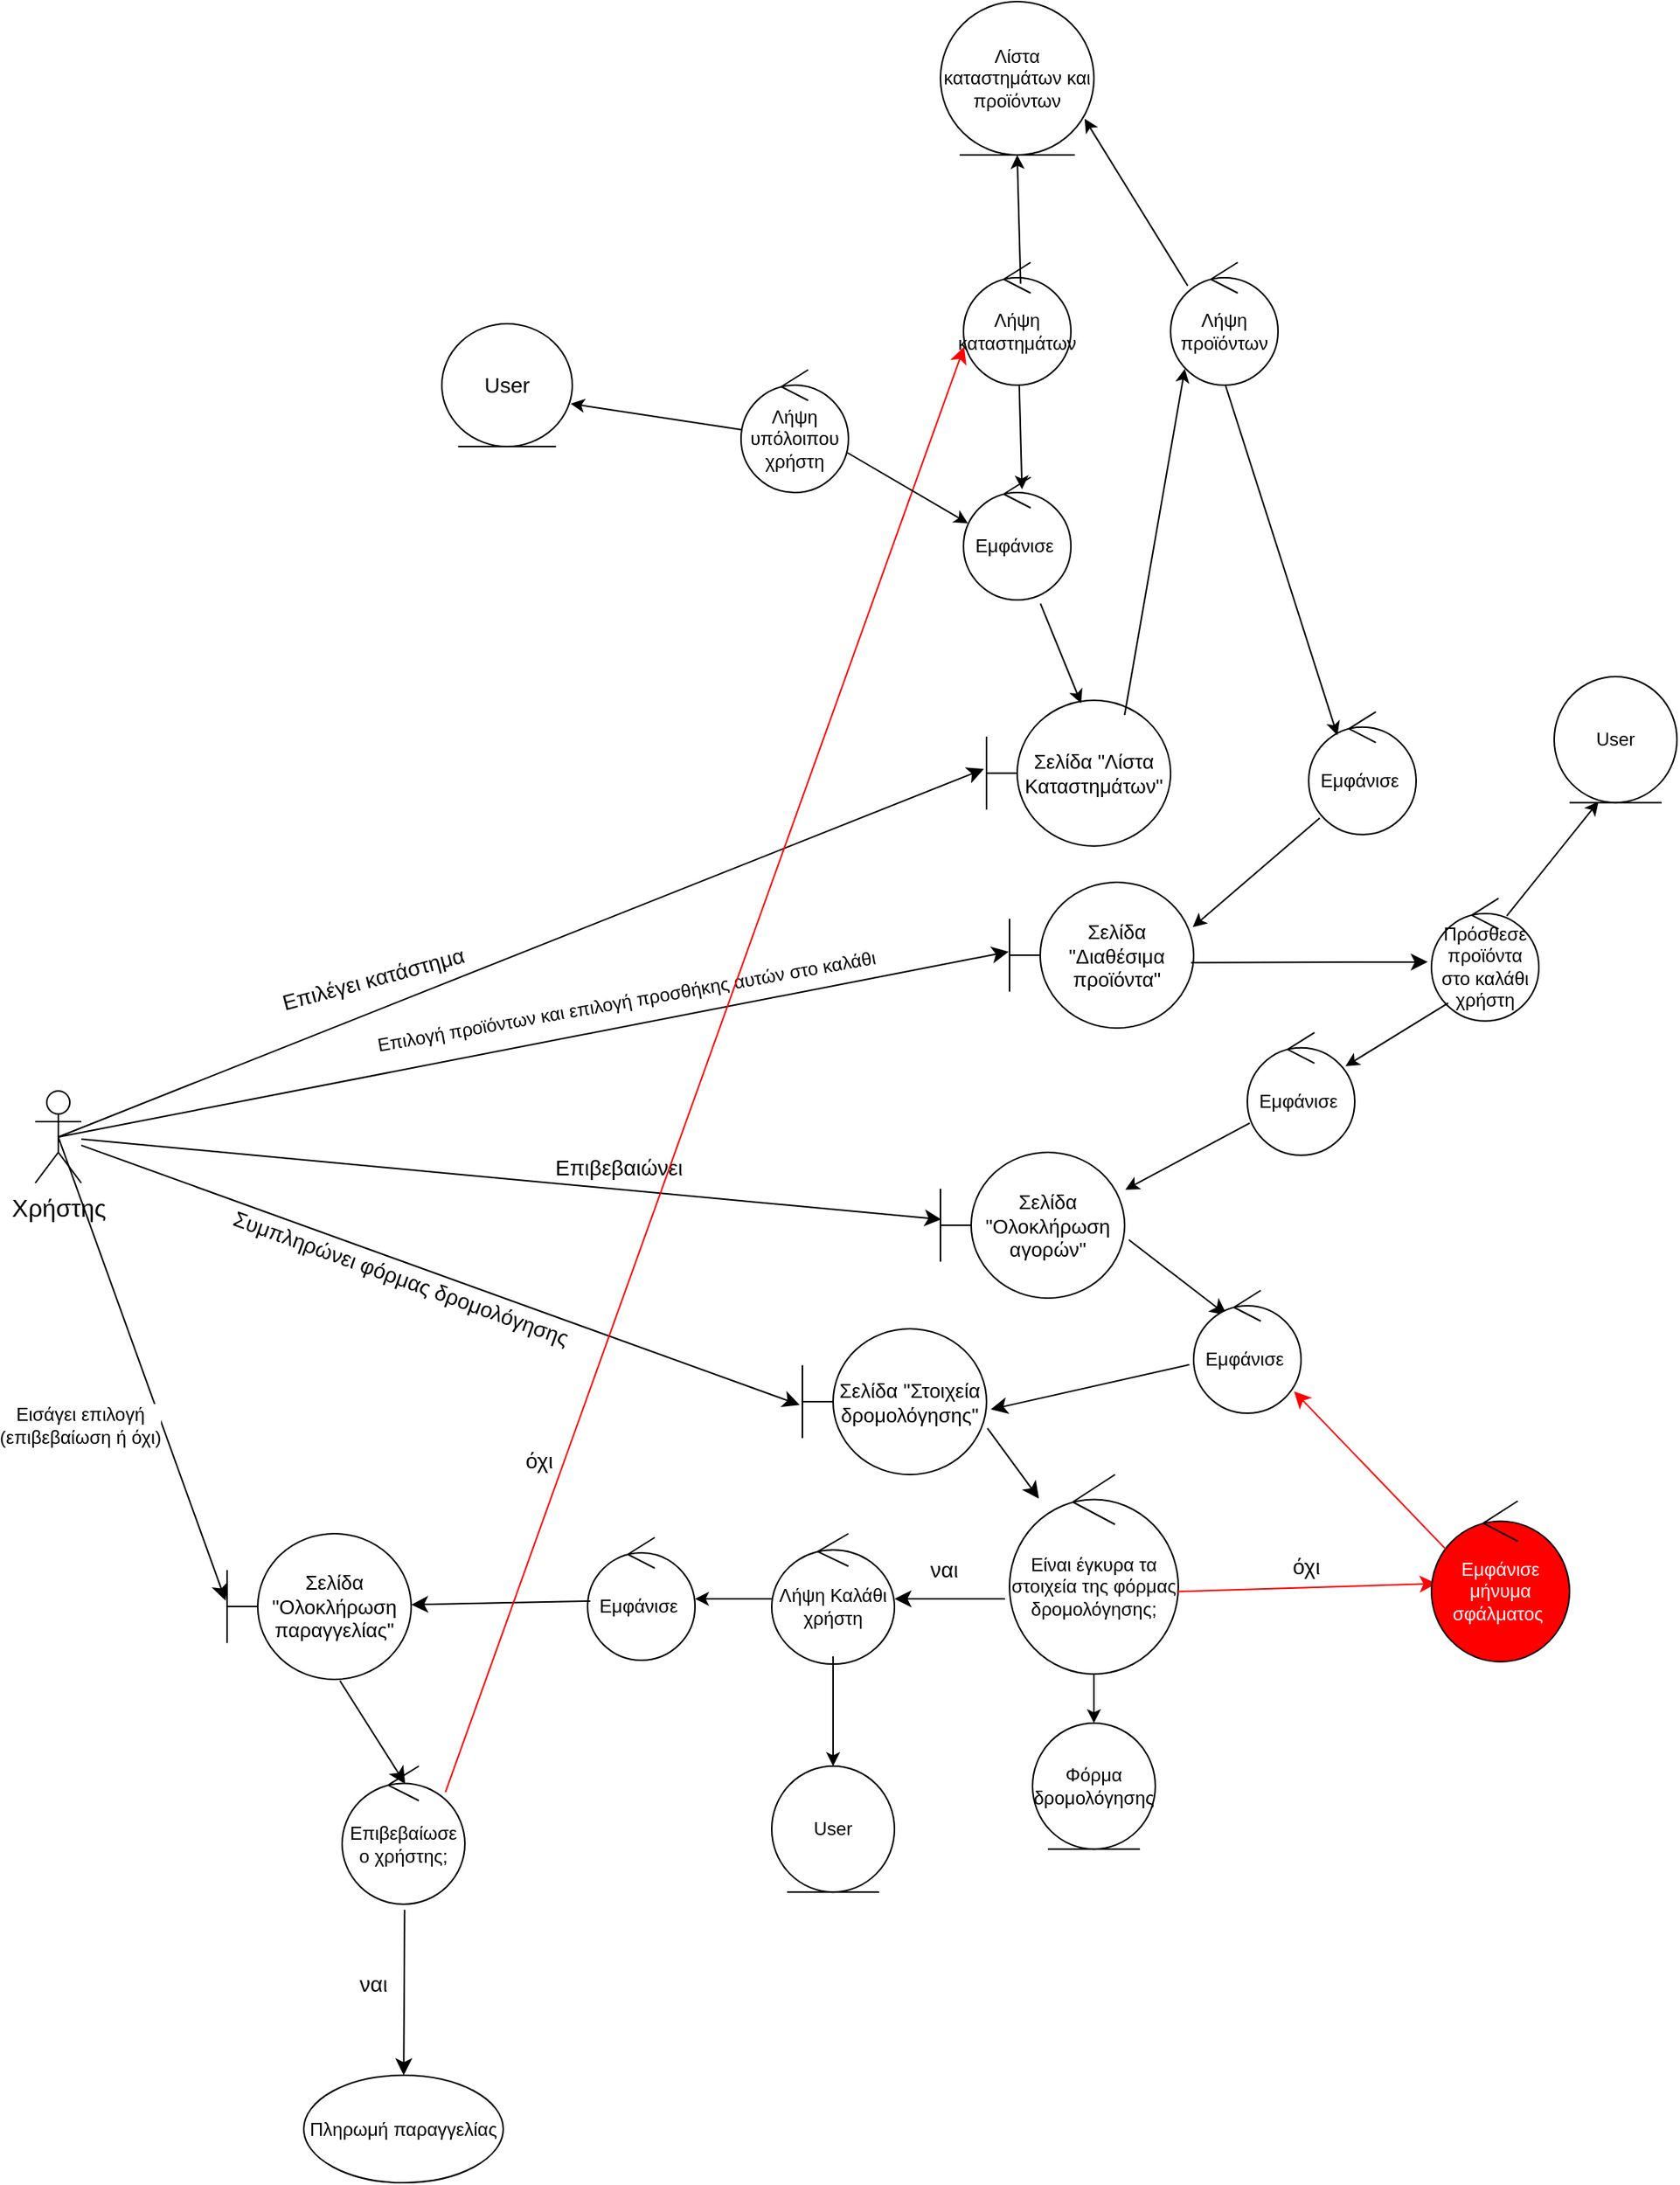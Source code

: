 <mxfile version="20.8.16" type="device"><diagram name="Σελίδα-1" id="WVEBd1sjFHavCeA0LY7U"><mxGraphModel dx="954" dy="879" grid="1" gridSize="10" guides="1" tooltips="1" connect="1" arrows="1" fold="1" page="1" pageScale="1" pageWidth="1169" pageHeight="1654" math="0" shadow="0"><root><mxCell id="0"/><mxCell id="1" parent="0"/><mxCell id="PaOrN-Bwbaz09RTFRe5F-8" value="Χρήστης" style="shape=umlActor;verticalLabelPosition=bottom;verticalAlign=top;html=1;outlineConnect=0;fontSize=16;" parent="1" vertex="1"><mxGeometry x="450" y="1160" width="30" height="60" as="geometry"/></mxCell><mxCell id="PaOrN-Bwbaz09RTFRe5F-9" value="" style="edgeStyle=none;curved=1;rounded=0;orthogonalLoop=1;jettySize=auto;html=1;fontSize=12;startSize=8;endSize=8;strokeColor=#000000;entryX=-0.014;entryY=0.471;entryDx=0;entryDy=0;entryPerimeter=0;exitX=0.5;exitY=0.5;exitDx=0;exitDy=0;exitPerimeter=0;" parent="1" source="PaOrN-Bwbaz09RTFRe5F-8" target="PaOrN-Bwbaz09RTFRe5F-10" edge="1"><mxGeometry relative="1" as="geometry"><Array as="points"/><mxPoint x="930" y="960.0" as="targetPoint"/><mxPoint x="720" y="976" as="sourcePoint"/></mxGeometry></mxCell><mxCell id="PaOrN-Bwbaz09RTFRe5F-10" value="Σελίδα &quot;Λίστα Καταστημάτων&quot;" style="shape=umlBoundary;whiteSpace=wrap;html=1;strokeColor=#000000;fontColor=#000000;fontSize=13;" parent="1" vertex="1"><mxGeometry x="1070" y="905.4" width="120" height="95" as="geometry"/></mxCell><mxCell id="PaOrN-Bwbaz09RTFRe5F-11" value="Επιλέγει κατάστημα" style="edgeLabel;html=1;align=center;verticalAlign=middle;resizable=0;points=[];fontColor=#000000;fontSize=14;rotation=-15;" parent="1" vertex="1" connectable="0"><mxGeometry x="660" y="1090" as="geometry"><mxPoint x="10.436" y="-0.31" as="offset"/></mxGeometry></mxCell><mxCell id="PaOrN-Bwbaz09RTFRe5F-12" value="" style="rounded=0;orthogonalLoop=1;jettySize=auto;html=1;fillColor=#FF0000;strokeColor=#000000;fontColor=#000000;entryX=0.132;entryY=0.867;entryDx=0;entryDy=0;entryPerimeter=0;" parent="1" target="PaOrN-Bwbaz09RTFRe5F-70" edge="1"><mxGeometry relative="1" as="geometry"><mxPoint x="1160" y="915" as="sourcePoint"/><mxPoint x="1310" y="952.9" as="targetPoint"/></mxGeometry></mxCell><mxCell id="PaOrN-Bwbaz09RTFRe5F-13" value="&lt;font&gt;Εμφάνισε&amp;nbsp;&lt;/font&gt;" style="ellipse;shape=umlControl;whiteSpace=wrap;html=1;strokeColor=#000000;fontColor=#000000;" parent="1" vertex="1"><mxGeometry x="1280" y="912.9" width="70" height="80" as="geometry"/></mxCell><mxCell id="PaOrN-Bwbaz09RTFRe5F-14" value="Σελίδα &quot;Διαθέσιμα προϊόντα&quot;" style="shape=umlBoundary;whiteSpace=wrap;html=1;strokeColor=#000000;fontColor=#000000;fontSize=13;" parent="1" vertex="1"><mxGeometry x="1085" y="1024" width="120" height="95" as="geometry"/></mxCell><mxCell id="PaOrN-Bwbaz09RTFRe5F-15" value="" style="rounded=0;orthogonalLoop=1;jettySize=auto;html=1;fillColor=#FF0000;strokeColor=#000000;fontColor=#000000;entryX=0.995;entryY=0.308;entryDx=0;entryDy=0;entryPerimeter=0;exitX=0.103;exitY=0.865;exitDx=0;exitDy=0;exitPerimeter=0;" parent="1" source="PaOrN-Bwbaz09RTFRe5F-13" target="PaOrN-Bwbaz09RTFRe5F-14" edge="1"><mxGeometry relative="1" as="geometry"><mxPoint x="1340" y="952.4" as="sourcePoint"/><mxPoint x="1438" y="952.4" as="targetPoint"/></mxGeometry></mxCell><mxCell id="PaOrN-Bwbaz09RTFRe5F-16" value="Λίστα καταστημάτων και προϊόντων" style="ellipse;shape=umlEntity;whiteSpace=wrap;html=1;fontColor=#000000;strokeColor=#000000;" parent="1" vertex="1"><mxGeometry x="1040" y="450" width="100" height="100" as="geometry"/></mxCell><mxCell id="PaOrN-Bwbaz09RTFRe5F-18" value="" style="rounded=0;orthogonalLoop=1;jettySize=auto;html=1;fillColor=#FF0000;strokeColor=#000000;fontColor=#000000;entryX=0.514;entryY=0.021;entryDx=0;entryDy=0;entryPerimeter=0;exitX=0.716;exitY=1.029;exitDx=0;exitDy=0;exitPerimeter=0;" parent="1" source="PaOrN-Bwbaz09RTFRe5F-65" target="PaOrN-Bwbaz09RTFRe5F-10" edge="1"><mxGeometry relative="1" as="geometry"><mxPoint x="1091.68" y="830.32" as="sourcePoint"/><mxPoint x="1208" y="882.9" as="targetPoint"/></mxGeometry></mxCell><mxCell id="PaOrN-Bwbaz09RTFRe5F-19" value="" style="rounded=0;orthogonalLoop=1;jettySize=auto;html=1;fillColor=#FF0000;strokeColor=#000000;fontColor=#000000;exitX=0.519;exitY=1.006;exitDx=0;exitDy=0;exitPerimeter=0;entryX=0.545;entryY=0.099;entryDx=0;entryDy=0;entryPerimeter=0;" parent="1" source="PaOrN-Bwbaz09RTFRe5F-68" target="PaOrN-Bwbaz09RTFRe5F-65" edge="1"><mxGeometry relative="1" as="geometry"><mxPoint x="1080" y="772.9" as="sourcePoint"/><mxPoint x="1060" y="740" as="targetPoint"/></mxGeometry></mxCell><mxCell id="PaOrN-Bwbaz09RTFRe5F-20" value="" style="rounded=0;orthogonalLoop=1;jettySize=auto;html=1;fillColor=#FF0000;strokeColor=#000000;fontColor=#000000;exitX=0.508;exitY=0.994;exitDx=0;exitDy=0;exitPerimeter=0;entryX=0.267;entryY=0.192;entryDx=0;entryDy=0;entryPerimeter=0;" parent="1" source="PaOrN-Bwbaz09RTFRe5F-70" target="PaOrN-Bwbaz09RTFRe5F-13" edge="1"><mxGeometry relative="1" as="geometry"><mxPoint x="1360" y="740" as="sourcePoint"/><mxPoint x="1210" y="690" as="targetPoint"/></mxGeometry></mxCell><mxCell id="PaOrN-Bwbaz09RTFRe5F-21" value="" style="edgeStyle=none;curved=1;rounded=0;orthogonalLoop=1;jettySize=auto;html=1;fontSize=12;startSize=8;endSize=8;strokeColor=#000000;entryX=-0.005;entryY=0.476;entryDx=0;entryDy=0;entryPerimeter=0;exitX=0.5;exitY=0.5;exitDx=0;exitDy=0;exitPerimeter=0;" parent="1" source="PaOrN-Bwbaz09RTFRe5F-8" target="PaOrN-Bwbaz09RTFRe5F-14" edge="1"><mxGeometry relative="1" as="geometry"><Array as="points"/><mxPoint x="948" y="970" as="targetPoint"/><mxPoint x="695" y="960" as="sourcePoint"/></mxGeometry></mxCell><mxCell id="PaOrN-Bwbaz09RTFRe5F-22" value="&lt;font style=&quot;font-size: 12px;&quot;&gt;Επιλογή προϊόντων και επιλογή προσθήκης αυτών στο καλάθι&lt;/font&gt;" style="edgeLabel;html=1;align=center;verticalAlign=middle;resizable=0;points=[];fontColor=#000000;fontSize=12;rotation=-10;" parent="1" vertex="1" connectable="0"><mxGeometry x="800" y="1040" as="geometry"><mxPoint x="23" y="67" as="offset"/></mxGeometry></mxCell><mxCell id="PaOrN-Bwbaz09RTFRe5F-23" value="" style="edgeStyle=none;curved=1;rounded=0;orthogonalLoop=1;jettySize=auto;html=1;fontSize=12;startSize=8;endSize=8;strokeColor=#000000;exitX=0.986;exitY=0.551;exitDx=0;exitDy=0;exitPerimeter=0;entryX=-0.035;entryY=0.519;entryDx=0;entryDy=0;entryPerimeter=0;" parent="1" source="PaOrN-Bwbaz09RTFRe5F-14" target="PaOrN-Bwbaz09RTFRe5F-24" edge="1"><mxGeometry relative="1" as="geometry"><Array as="points"/><mxPoint x="1320" y="1079" as="targetPoint"/><mxPoint x="1250" y="1110" as="sourcePoint"/></mxGeometry></mxCell><mxCell id="PaOrN-Bwbaz09RTFRe5F-24" value="&lt;font&gt;Πρόσθεσε προϊόντα στο καλάθι χρήστη&lt;/font&gt;" style="ellipse;shape=umlControl;whiteSpace=wrap;html=1;strokeColor=#000000;fontColor=#000000;" parent="1" vertex="1"><mxGeometry x="1360" y="1034.4" width="70" height="80" as="geometry"/></mxCell><mxCell id="PaOrN-Bwbaz09RTFRe5F-25" value="" style="rounded=0;orthogonalLoop=1;jettySize=auto;html=1;fillColor=#FF0000;strokeColor=#000000;fontColor=#000000;exitX=0.701;exitY=0.144;exitDx=0;exitDy=0;exitPerimeter=0;entryX=0.361;entryY=0.991;entryDx=0;entryDy=0;entryPerimeter=0;" parent="1" source="PaOrN-Bwbaz09RTFRe5F-24" target="PaOrN-Bwbaz09RTFRe5F-26" edge="1"><mxGeometry relative="1" as="geometry"><mxPoint x="1501" y="1012.9" as="sourcePoint"/><mxPoint x="1460" y="930" as="targetPoint"/></mxGeometry></mxCell><mxCell id="PaOrN-Bwbaz09RTFRe5F-26" value="User" style="ellipse;shape=umlEntity;whiteSpace=wrap;html=1;fontColor=#000000;strokeColor=#000000;" parent="1" vertex="1"><mxGeometry x="1440" y="890" width="80" height="82.1" as="geometry"/></mxCell><mxCell id="PaOrN-Bwbaz09RTFRe5F-27" value="" style="endArrow=classic;html=1;rounded=0;exitX=0.156;exitY=0.854;exitDx=0;exitDy=0;exitPerimeter=0;entryX=0.914;entryY=0.275;entryDx=0;entryDy=0;entryPerimeter=0;" parent="1" source="PaOrN-Bwbaz09RTFRe5F-24" target="PaOrN-Bwbaz09RTFRe5F-45" edge="1"><mxGeometry width="50" height="50" relative="1" as="geometry"><mxPoint x="1340" y="1240" as="sourcePoint"/><mxPoint x="1270" y="1170" as="targetPoint"/></mxGeometry></mxCell><mxCell id="PaOrN-Bwbaz09RTFRe5F-28" value="Σελίδα &quot;Ολοκλήρωση αγορών&quot;" style="shape=umlBoundary;whiteSpace=wrap;html=1;strokeColor=#000000;fontColor=#000000;fontSize=13;" parent="1" vertex="1"><mxGeometry x="1040" y="1200" width="120" height="95" as="geometry"/></mxCell><mxCell id="PaOrN-Bwbaz09RTFRe5F-29" value="" style="edgeStyle=none;curved=1;rounded=0;orthogonalLoop=1;jettySize=auto;html=1;fontSize=12;startSize=8;endSize=8;strokeColor=#000000;entryX=0.005;entryY=0.46;entryDx=0;entryDy=0;entryPerimeter=0;" parent="1" source="PaOrN-Bwbaz09RTFRe5F-8" target="PaOrN-Bwbaz09RTFRe5F-28" edge="1"><mxGeometry relative="1" as="geometry"><Array as="points"/><mxPoint x="1049" y="1082" as="targetPoint"/><mxPoint x="665" y="940" as="sourcePoint"/></mxGeometry></mxCell><mxCell id="PaOrN-Bwbaz09RTFRe5F-30" value="&lt;font style=&quot;font-size: 14px;&quot;&gt;Επιβεβαιώνει&lt;/font&gt;" style="edgeLabel;html=1;align=center;verticalAlign=middle;resizable=0;points=[];fontColor=#000000;fontSize=14;" parent="1" vertex="1" connectable="0"><mxGeometry x="830" y="1210" as="geometry"/></mxCell><mxCell id="PaOrN-Bwbaz09RTFRe5F-31" value="" style="edgeStyle=none;curved=1;rounded=0;orthogonalLoop=1;jettySize=auto;html=1;fontSize=12;startSize=8;endSize=8;strokeColor=#000000;entryX=0.31;entryY=0.202;entryDx=0;entryDy=0;entryPerimeter=0;exitX=1.023;exitY=0.6;exitDx=0;exitDy=0;exitPerimeter=0;" parent="1" source="PaOrN-Bwbaz09RTFRe5F-28" target="PaOrN-Bwbaz09RTFRe5F-32" edge="1"><mxGeometry relative="1" as="geometry"><Array as="points"/><mxPoint x="1310" y="1310" as="targetPoint"/><mxPoint x="1170" y="1250" as="sourcePoint"/></mxGeometry></mxCell><mxCell id="PaOrN-Bwbaz09RTFRe5F-32" value="&lt;font&gt;Εμφάνισε&amp;nbsp;&lt;/font&gt;" style="ellipse;shape=umlControl;whiteSpace=wrap;html=1;strokeColor=#000000;fontColor=#000000;" parent="1" vertex="1"><mxGeometry x="1205" y="1290" width="70" height="80" as="geometry"/></mxCell><mxCell id="PaOrN-Bwbaz09RTFRe5F-33" value="" style="edgeStyle=none;curved=1;rounded=0;orthogonalLoop=1;jettySize=auto;html=1;fontSize=12;startSize=8;endSize=8;strokeColor=#000000;exitX=-0.04;exitY=0.605;exitDx=0;exitDy=0;exitPerimeter=0;entryX=1.023;entryY=0.553;entryDx=0;entryDy=0;entryPerimeter=0;" parent="1" source="PaOrN-Bwbaz09RTFRe5F-32" target="PaOrN-Bwbaz09RTFRe5F-34" edge="1"><mxGeometry relative="1" as="geometry"><Array as="points"/><mxPoint x="1150" y="1360" as="targetPoint"/><mxPoint x="1150" y="1380" as="sourcePoint"/></mxGeometry></mxCell><mxCell id="PaOrN-Bwbaz09RTFRe5F-34" value="Σελίδα &quot;Στοιχεία δρομολόγησης&quot;" style="shape=umlBoundary;whiteSpace=wrap;html=1;strokeColor=#000000;fontColor=#000000;fontSize=13;" parent="1" vertex="1"><mxGeometry x="950" y="1315" width="120" height="95" as="geometry"/></mxCell><mxCell id="PaOrN-Bwbaz09RTFRe5F-35" value="" style="edgeStyle=none;curved=1;rounded=0;orthogonalLoop=1;jettySize=auto;html=1;fontSize=12;startSize=8;endSize=8;strokeColor=#000000;entryX=-0.015;entryY=0.522;entryDx=0;entryDy=0;entryPerimeter=0;" parent="1" source="PaOrN-Bwbaz09RTFRe5F-8" target="PaOrN-Bwbaz09RTFRe5F-34" edge="1"><mxGeometry relative="1" as="geometry"><Array as="points"/><mxPoint x="981" y="1300" as="targetPoint"/><mxPoint x="610" y="998" as="sourcePoint"/></mxGeometry></mxCell><mxCell id="PaOrN-Bwbaz09RTFRe5F-36" value="&lt;font style=&quot;font-size: 14px;&quot;&gt;Συμπληρώνει φόρμας δρομολόγησης&amp;nbsp;&lt;br&gt;&lt;br&gt;&lt;/font&gt;" style="edgeLabel;html=1;align=center;verticalAlign=middle;resizable=0;points=[];fontColor=#000000;fontSize=14;rotation=20;" parent="1" vertex="1" connectable="0"><mxGeometry x="710" y="1295" as="geometry"><mxPoint x="-23.748" y="3.396" as="offset"/></mxGeometry></mxCell><mxCell id="PaOrN-Bwbaz09RTFRe5F-37" value="" style="edgeStyle=none;curved=1;rounded=0;orthogonalLoop=1;jettySize=auto;html=1;fontSize=12;startSize=8;endSize=8;strokeColor=#000000;exitX=1.005;exitY=0.682;exitDx=0;exitDy=0;exitPerimeter=0;" parent="1" source="PaOrN-Bwbaz09RTFRe5F-34" target="PaOrN-Bwbaz09RTFRe5F-38" edge="1"><mxGeometry relative="1" as="geometry"><Array as="points"/><mxPoint x="1080" y="1450" as="targetPoint"/><mxPoint x="1020" y="1430" as="sourcePoint"/></mxGeometry></mxCell><mxCell id="XOAdoT4HHmHJgkqPMFqJ-2" value="" style="edgeStyle=orthogonalEdgeStyle;rounded=0;orthogonalLoop=1;jettySize=auto;html=1;" edge="1" parent="1" source="PaOrN-Bwbaz09RTFRe5F-38" target="PaOrN-Bwbaz09RTFRe5F-63"><mxGeometry relative="1" as="geometry"/></mxCell><mxCell id="PaOrN-Bwbaz09RTFRe5F-38" value="Είναι έγκυρα τα στοιχεία της φόρμας δρομολόγησης;" style="ellipse;shape=umlControl;whiteSpace=wrap;html=1;strokeColor=#000000;fontColor=#000000;" parent="1" vertex="1"><mxGeometry x="1085" y="1410" width="110" height="130" as="geometry"/></mxCell><mxCell id="PaOrN-Bwbaz09RTFRe5F-39" value="" style="edgeStyle=none;curved=1;rounded=0;orthogonalLoop=1;jettySize=auto;html=1;fontSize=12;startSize=8;endSize=8;strokeColor=#000000;exitX=-0.027;exitY=0.623;exitDx=0;exitDy=0;exitPerimeter=0;" parent="1" source="PaOrN-Bwbaz09RTFRe5F-38" target="PaOrN-Bwbaz09RTFRe5F-72" edge="1"><mxGeometry relative="1" as="geometry"><Array as="points"/><mxPoint x="1060" y="1560" as="targetPoint"/><mxPoint x="1240" y="1500" as="sourcePoint"/></mxGeometry></mxCell><mxCell id="PaOrN-Bwbaz09RTFRe5F-40" value="&lt;font style=&quot;font-size: 14px;&quot;&gt;ναι&lt;br&gt;&lt;/font&gt;" style="edgeLabel;html=1;align=center;verticalAlign=middle;resizable=0;points=[];fontColor=#000000;fontSize=14;" parent="1" vertex="1" connectable="0"><mxGeometry x="1040" y="1500" as="geometry"><mxPoint x="2" y="-28" as="offset"/></mxGeometry></mxCell><mxCell id="PaOrN-Bwbaz09RTFRe5F-41" value="&lt;font&gt;Εμφάνισε&amp;nbsp;&lt;/font&gt;" style="ellipse;shape=umlControl;whiteSpace=wrap;html=1;strokeColor=#000000;fontColor=#000000;" parent="1" vertex="1"><mxGeometry x="810" y="1451" width="70" height="80" as="geometry"/></mxCell><mxCell id="PaOrN-Bwbaz09RTFRe5F-42" value="Σελίδα &quot;Ολοκλήρωση παραγγελίας&quot;" style="shape=umlBoundary;whiteSpace=wrap;html=1;strokeColor=#000000;fontColor=#000000;fontSize=13;" parent="1" vertex="1"><mxGeometry x="575" y="1448.5" width="120" height="95" as="geometry"/></mxCell><mxCell id="PaOrN-Bwbaz09RTFRe5F-43" value="" style="edgeStyle=none;curved=1;rounded=0;orthogonalLoop=1;jettySize=auto;html=1;fontSize=12;startSize=8;endSize=8;strokeColor=#000000;exitX=0.025;exitY=0.518;exitDx=0;exitDy=0;exitPerimeter=0;" parent="1" source="PaOrN-Bwbaz09RTFRe5F-41" edge="1" target="PaOrN-Bwbaz09RTFRe5F-42"><mxGeometry relative="1" as="geometry"><Array as="points"/><mxPoint x="790" y="1510" as="targetPoint"/><mxPoint x="900" y="1680" as="sourcePoint"/></mxGeometry></mxCell><mxCell id="PaOrN-Bwbaz09RTFRe5F-44" value="" style="edgeStyle=none;curved=1;rounded=0;orthogonalLoop=1;jettySize=auto;html=1;fontSize=12;startSize=8;endSize=8;strokeColor=#000000;exitX=0.5;exitY=0.5;exitDx=0;exitDy=0;exitPerimeter=0;entryX=-0.008;entryY=0.46;entryDx=0;entryDy=0;entryPerimeter=0;" parent="1" source="PaOrN-Bwbaz09RTFRe5F-8" target="PaOrN-Bwbaz09RTFRe5F-42" edge="1"><mxGeometry relative="1" as="geometry"><Array as="points"/><mxPoint x="660" y="1420" as="targetPoint"/><mxPoint x="460" y="1423" as="sourcePoint"/></mxGeometry></mxCell><mxCell id="PaOrN-Bwbaz09RTFRe5F-45" value="&lt;font&gt;Εμφάνισε&amp;nbsp;&lt;/font&gt;" style="ellipse;shape=umlControl;whiteSpace=wrap;html=1;strokeColor=#000000;fontColor=#000000;" parent="1" vertex="1"><mxGeometry x="1240" y="1121.9" width="70" height="80" as="geometry"/></mxCell><mxCell id="PaOrN-Bwbaz09RTFRe5F-46" value="" style="endArrow=classic;html=1;rounded=0;exitX=0.022;exitY=0.738;exitDx=0;exitDy=0;exitPerimeter=0;entryX=1.004;entryY=0.256;entryDx=0;entryDy=0;entryPerimeter=0;" parent="1" source="PaOrN-Bwbaz09RTFRe5F-45" target="PaOrN-Bwbaz09RTFRe5F-28" edge="1"><mxGeometry width="50" height="50" relative="1" as="geometry"><mxPoint x="1372" y="1260" as="sourcePoint"/><mxPoint x="1270" y="1329" as="targetPoint"/></mxGeometry></mxCell><mxCell id="PaOrN-Bwbaz09RTFRe5F-47" value="User" style="ellipse;shape=umlEntity;whiteSpace=wrap;html=1;fontColor=#000000;strokeColor=#000000;" parent="1" vertex="1"><mxGeometry x="930" y="1600" width="80" height="82.1" as="geometry"/></mxCell><mxCell id="PaOrN-Bwbaz09RTFRe5F-49" value="" style="edgeStyle=none;curved=1;rounded=0;orthogonalLoop=1;jettySize=auto;html=1;fontSize=12;startSize=8;endSize=8;strokeColor=#000000;exitX=0.613;exitY=1.009;exitDx=0;exitDy=0;exitPerimeter=0;entryX=0.514;entryY=0.129;entryDx=0;entryDy=0;entryPerimeter=0;" parent="1" source="PaOrN-Bwbaz09RTFRe5F-42" target="PaOrN-Bwbaz09RTFRe5F-51" edge="1"><mxGeometry relative="1" as="geometry"><Array as="points"/><mxPoint x="645" y="1651.5" as="targetPoint"/><mxPoint x="657" y="1664.5" as="sourcePoint"/></mxGeometry></mxCell><mxCell id="PaOrN-Bwbaz09RTFRe5F-50" value="&lt;font style=&quot;font-size: 12px;&quot;&gt;Εισάγει επιλογή&lt;br style=&quot;font-size: 12px;&quot;&gt;(επιβεβαίωση ή όχι)&lt;br style=&quot;font-size: 12px;&quot;&gt;&lt;/font&gt;" style="edgeLabel;html=1;align=center;verticalAlign=middle;resizable=0;points=[];fontSize=12;rotation=0;fontColor=#000000;" parent="1" vertex="1" connectable="0"><mxGeometry x="655.0" y="1801.504" as="geometry"><mxPoint x="-176" y="-424" as="offset"/></mxGeometry></mxCell><mxCell id="PaOrN-Bwbaz09RTFRe5F-51" value="&lt;font&gt;Επιβεβαίωσε ο χρήστης;&lt;/font&gt;" style="ellipse;shape=umlControl;whiteSpace=wrap;html=1;strokeColor=#000000;fontColor=#000000;" parent="1" vertex="1"><mxGeometry x="650" y="1600" width="80" height="90" as="geometry"/></mxCell><mxCell id="PaOrN-Bwbaz09RTFRe5F-52" value="" style="edgeStyle=none;curved=1;rounded=0;orthogonalLoop=1;jettySize=auto;html=1;fontSize=12;startSize=8;endSize=8;strokeColor=#000000;exitX=0.509;exitY=1.04;exitDx=0;exitDy=0;exitPerimeter=0;" parent="1" source="PaOrN-Bwbaz09RTFRe5F-51" target="PaOrN-Bwbaz09RTFRe5F-54" edge="1"><mxGeometry relative="1" as="geometry"><Array as="points"/><mxPoint x="720" y="1780" as="targetPoint"/><mxPoint x="645" y="1791.5" as="sourcePoint"/></mxGeometry></mxCell><mxCell id="PaOrN-Bwbaz09RTFRe5F-53" value="&lt;font style=&quot;font-size: 14px;&quot;&gt;ναι&lt;br&gt;&lt;br&gt;&lt;/font&gt;" style="edgeLabel;html=1;align=center;verticalAlign=middle;resizable=0;points=[];fontColor=#000000;fontSize=14;" parent="1" vertex="1" connectable="0"><mxGeometry x="670" y="1750" as="geometry"/></mxCell><mxCell id="PaOrN-Bwbaz09RTFRe5F-54" value="Πληρωμή παραγγελίας" style="ellipse;whiteSpace=wrap;html=1;" parent="1" vertex="1"><mxGeometry x="625" y="1801.5" width="130" height="70" as="geometry"/></mxCell><mxCell id="PaOrN-Bwbaz09RTFRe5F-55" value="" style="edgeStyle=none;curved=1;rounded=0;orthogonalLoop=1;jettySize=auto;html=1;fontSize=12;startSize=8;endSize=8;strokeColor=#FF0000;exitX=0.993;exitY=0.587;exitDx=0;exitDy=0;exitPerimeter=0;entryX=0.037;entryY=0.513;entryDx=0;entryDy=0;entryPerimeter=0;" parent="1" source="PaOrN-Bwbaz09RTFRe5F-38" target="PaOrN-Bwbaz09RTFRe5F-57" edge="1"><mxGeometry relative="1" as="geometry"><Array as="points"/><mxPoint x="1390" y="1475" as="targetPoint"/><mxPoint x="1250" y="1452" as="sourcePoint"/></mxGeometry></mxCell><mxCell id="PaOrN-Bwbaz09RTFRe5F-56" value="&lt;font style=&quot;font-size: 14px;&quot;&gt;όχι&lt;br&gt;&lt;/font&gt;" style="edgeLabel;html=1;align=center;verticalAlign=middle;resizable=0;points=[];fontColor=#000000;fontSize=14;" parent="1" vertex="1" connectable="0"><mxGeometry x="1050" y="1520" as="geometry"><mxPoint x="228" y="-50" as="offset"/></mxGeometry></mxCell><mxCell id="PaOrN-Bwbaz09RTFRe5F-57" value="&lt;font color=&quot;#ffffff&quot;&gt;Εμφάνισε μήνυμα σφάλματος&amp;nbsp;&lt;/font&gt;" style="ellipse;shape=umlControl;whiteSpace=wrap;html=1;strokeColor=#000000;fontColor=#000000;fillColor=#FF0000;" parent="1" vertex="1"><mxGeometry x="1360" y="1427.25" width="90" height="104.75" as="geometry"/></mxCell><mxCell id="PaOrN-Bwbaz09RTFRe5F-58" value="" style="edgeStyle=none;curved=1;rounded=0;orthogonalLoop=1;jettySize=auto;html=1;fontSize=12;startSize=8;endSize=8;strokeColor=#FF0000;entryX=0.935;entryY=0.822;entryDx=0;entryDy=0;entryPerimeter=0;exitX=0.103;exitY=0.299;exitDx=0;exitDy=0;exitPerimeter=0;" parent="1" source="PaOrN-Bwbaz09RTFRe5F-57" target="PaOrN-Bwbaz09RTFRe5F-32" edge="1"><mxGeometry relative="1" as="geometry"><Array as="points"/><mxPoint x="1529" y="1405" as="targetPoint"/><mxPoint x="1360" y="1410" as="sourcePoint"/></mxGeometry></mxCell><mxCell id="PaOrN-Bwbaz09RTFRe5F-59" value="" style="edgeStyle=none;curved=1;rounded=0;orthogonalLoop=1;jettySize=auto;html=1;fontSize=12;startSize=8;endSize=8;strokeColor=#FF0000;exitX=0.842;exitY=0.188;exitDx=0;exitDy=0;exitPerimeter=0;entryX=0.006;entryY=0.687;entryDx=0;entryDy=0;entryPerimeter=0;" parent="1" source="PaOrN-Bwbaz09RTFRe5F-51" target="PaOrN-Bwbaz09RTFRe5F-68" edge="1"><mxGeometry relative="1" as="geometry"><Array as="points"/><mxPoint x="198.6" y="1125.12" as="targetPoint"/><mxPoint x="581" y="1585" as="sourcePoint"/></mxGeometry></mxCell><mxCell id="PaOrN-Bwbaz09RTFRe5F-60" value="&lt;font style=&quot;font-size: 14px;&quot;&gt;όχι&lt;br&gt;&lt;/font&gt;" style="edgeLabel;html=1;align=center;verticalAlign=middle;resizable=0;points=[];fontColor=#000000;fontSize=14;" parent="1" vertex="1" connectable="0"><mxGeometry x="550" y="1451" as="geometry"><mxPoint x="228" y="-50" as="offset"/></mxGeometry></mxCell><mxCell id="PaOrN-Bwbaz09RTFRe5F-61" value="User" style="ellipse;shape=umlEntity;whiteSpace=wrap;html=1;strokeColor=#000000;fontColor=#000000;fontSize=14;" parent="1" vertex="1"><mxGeometry x="715" y="660" width="85" height="80" as="geometry"/></mxCell><mxCell id="PaOrN-Bwbaz09RTFRe5F-62" value="" style="endArrow=classic;html=1;rounded=0;entryX=0.988;entryY=0.651;entryDx=0;entryDy=0;entryPerimeter=0;exitX=0.048;exitY=0.494;exitDx=0;exitDy=0;exitPerimeter=0;" parent="1" source="PaOrN-Bwbaz09RTFRe5F-66" target="PaOrN-Bwbaz09RTFRe5F-61" edge="1"><mxGeometry width="50" height="50" relative="1" as="geometry"><mxPoint x="900" y="740" as="sourcePoint"/><mxPoint x="820" y="880" as="targetPoint"/></mxGeometry></mxCell><mxCell id="PaOrN-Bwbaz09RTFRe5F-63" value="Φόρμα δρομολόγησης" style="ellipse;shape=umlEntity;whiteSpace=wrap;html=1;fontColor=#000000;strokeColor=#000000;" parent="1" vertex="1"><mxGeometry x="1100" y="1572" width="80" height="82.1" as="geometry"/></mxCell><mxCell id="PaOrN-Bwbaz09RTFRe5F-65" value="&lt;font&gt;Εμφάνισε&amp;nbsp;&lt;/font&gt;" style="ellipse;shape=umlControl;whiteSpace=wrap;html=1;strokeColor=#000000;fontColor=#000000;" parent="1" vertex="1"><mxGeometry x="1055" y="760" width="70" height="80" as="geometry"/></mxCell><mxCell id="PaOrN-Bwbaz09RTFRe5F-66" value="&lt;font&gt;Λήψη υπόλοιπου χρήστη&lt;/font&gt;" style="ellipse;shape=umlControl;whiteSpace=wrap;html=1;strokeColor=#000000;fontColor=#000000;" parent="1" vertex="1"><mxGeometry x="910" y="690" width="70" height="80" as="geometry"/></mxCell><mxCell id="PaOrN-Bwbaz09RTFRe5F-67" value="" style="rounded=0;orthogonalLoop=1;jettySize=auto;html=1;fillColor=#FF0000;strokeColor=#000000;fontColor=#000000;exitX=0.989;exitY=0.675;exitDx=0;exitDy=0;exitPerimeter=0;entryX=0.042;entryY=0.376;entryDx=0;entryDy=0;entryPerimeter=0;" parent="1" source="PaOrN-Bwbaz09RTFRe5F-66" target="PaOrN-Bwbaz09RTFRe5F-65" edge="1"><mxGeometry relative="1" as="geometry"><mxPoint x="1318" y="932" as="sourcePoint"/><mxPoint x="970" y="810" as="targetPoint"/></mxGeometry></mxCell><mxCell id="PaOrN-Bwbaz09RTFRe5F-68" value="&lt;font&gt;Λήψη καταστημάτων&lt;/font&gt;" style="ellipse;shape=umlControl;whiteSpace=wrap;html=1;strokeColor=#000000;fontColor=#000000;" parent="1" vertex="1"><mxGeometry x="1055" y="620" width="70" height="80" as="geometry"/></mxCell><mxCell id="PaOrN-Bwbaz09RTFRe5F-69" value="" style="rounded=0;orthogonalLoop=1;jettySize=auto;html=1;fillColor=#FF0000;strokeColor=#000000;fontColor=#000000;entryX=0.5;entryY=1;entryDx=0;entryDy=0;exitX=0.532;exitY=0.173;exitDx=0;exitDy=0;exitPerimeter=0;" parent="1" source="PaOrN-Bwbaz09RTFRe5F-68" target="PaOrN-Bwbaz09RTFRe5F-16" edge="1"><mxGeometry relative="1" as="geometry"><mxPoint x="1318" y="932" as="sourcePoint"/><mxPoint x="1147" y="530" as="targetPoint"/></mxGeometry></mxCell><mxCell id="PaOrN-Bwbaz09RTFRe5F-70" value="&lt;font&gt;Λήψη προϊόντων&lt;/font&gt;" style="ellipse;shape=umlControl;whiteSpace=wrap;html=1;strokeColor=#000000;fontColor=#000000;" parent="1" vertex="1"><mxGeometry x="1190" y="620" width="70" height="80" as="geometry"/></mxCell><mxCell id="PaOrN-Bwbaz09RTFRe5F-71" value="" style="rounded=0;orthogonalLoop=1;jettySize=auto;html=1;fillColor=#FF0000;strokeColor=#000000;fontColor=#000000;exitX=0.159;exitY=0.191;exitDx=0;exitDy=0;exitPerimeter=0;entryX=0.939;entryY=0.764;entryDx=0;entryDy=0;entryPerimeter=0;" parent="1" source="PaOrN-Bwbaz09RTFRe5F-70" target="PaOrN-Bwbaz09RTFRe5F-16" edge="1"><mxGeometry relative="1" as="geometry"><mxPoint x="1318" y="932" as="sourcePoint"/><mxPoint x="1224" y="689" as="targetPoint"/></mxGeometry></mxCell><mxCell id="XOAdoT4HHmHJgkqPMFqJ-1" value="" style="edgeStyle=orthogonalEdgeStyle;rounded=0;orthogonalLoop=1;jettySize=auto;html=1;" edge="1" parent="1" source="PaOrN-Bwbaz09RTFRe5F-72" target="PaOrN-Bwbaz09RTFRe5F-41"><mxGeometry relative="1" as="geometry"/></mxCell><mxCell id="PaOrN-Bwbaz09RTFRe5F-72" value="&lt;font&gt;Λήψη Καλάθι χρήστη&lt;/font&gt;" style="ellipse;shape=umlControl;whiteSpace=wrap;html=1;strokeColor=#000000;fontColor=#000000;" parent="1" vertex="1"><mxGeometry x="930" y="1448.5" width="80" height="85" as="geometry"/></mxCell><mxCell id="PaOrN-Bwbaz09RTFRe5F-73" value="" style="rounded=0;orthogonalLoop=1;jettySize=auto;html=1;fillColor=#FF0000;strokeColor=#000000;fontColor=#000000;exitX=0.5;exitY=0.941;exitDx=0;exitDy=0;exitPerimeter=0;entryX=0.5;entryY=0;entryDx=0;entryDy=0;" parent="1" source="PaOrN-Bwbaz09RTFRe5F-72" target="PaOrN-Bwbaz09RTFRe5F-47" edge="1"><mxGeometry relative="1" as="geometry"><mxPoint x="973" y="1540" as="sourcePoint"/><mxPoint x="970" y="1790" as="targetPoint"/></mxGeometry></mxCell></root></mxGraphModel></diagram></mxfile>